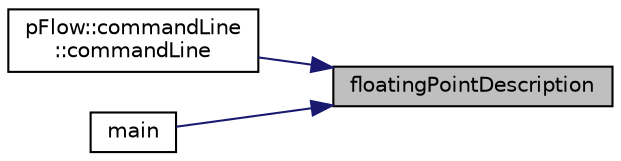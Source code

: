 digraph "floatingPointDescription"
{
 // LATEX_PDF_SIZE
  edge [fontname="Helvetica",fontsize="10",labelfontname="Helvetica",labelfontsize="10"];
  node [fontname="Helvetica",fontsize="10",shape=record];
  rankdir="RL";
  Node1 [label="floatingPointDescription",height=0.2,width=0.4,color="black", fillcolor="grey75", style="filled", fontcolor="black",tooltip=" "];
  Node1 -> Node2 [dir="back",color="midnightblue",fontsize="10",style="solid",fontname="Helvetica"];
  Node2 [label="pFlow::commandLine\l::commandLine",height=0.2,width=0.4,color="black", fillcolor="white", style="filled",URL="$classpFlow_1_1commandLine.html#ac91c659a0deaa02d39d2c20dbf13e569",tooltip=" "];
  Node1 -> Node3 [dir="back",color="midnightblue",fontsize="10",style="solid",fontname="Helvetica"];
  Node3 [label="main",height=0.2,width=0.4,color="black", fillcolor="white", style="filled",URL="$checkPhasicFlow_8cpp.html#a0ddf1224851353fc92bfbff6f499fa97",tooltip=" "];
}
